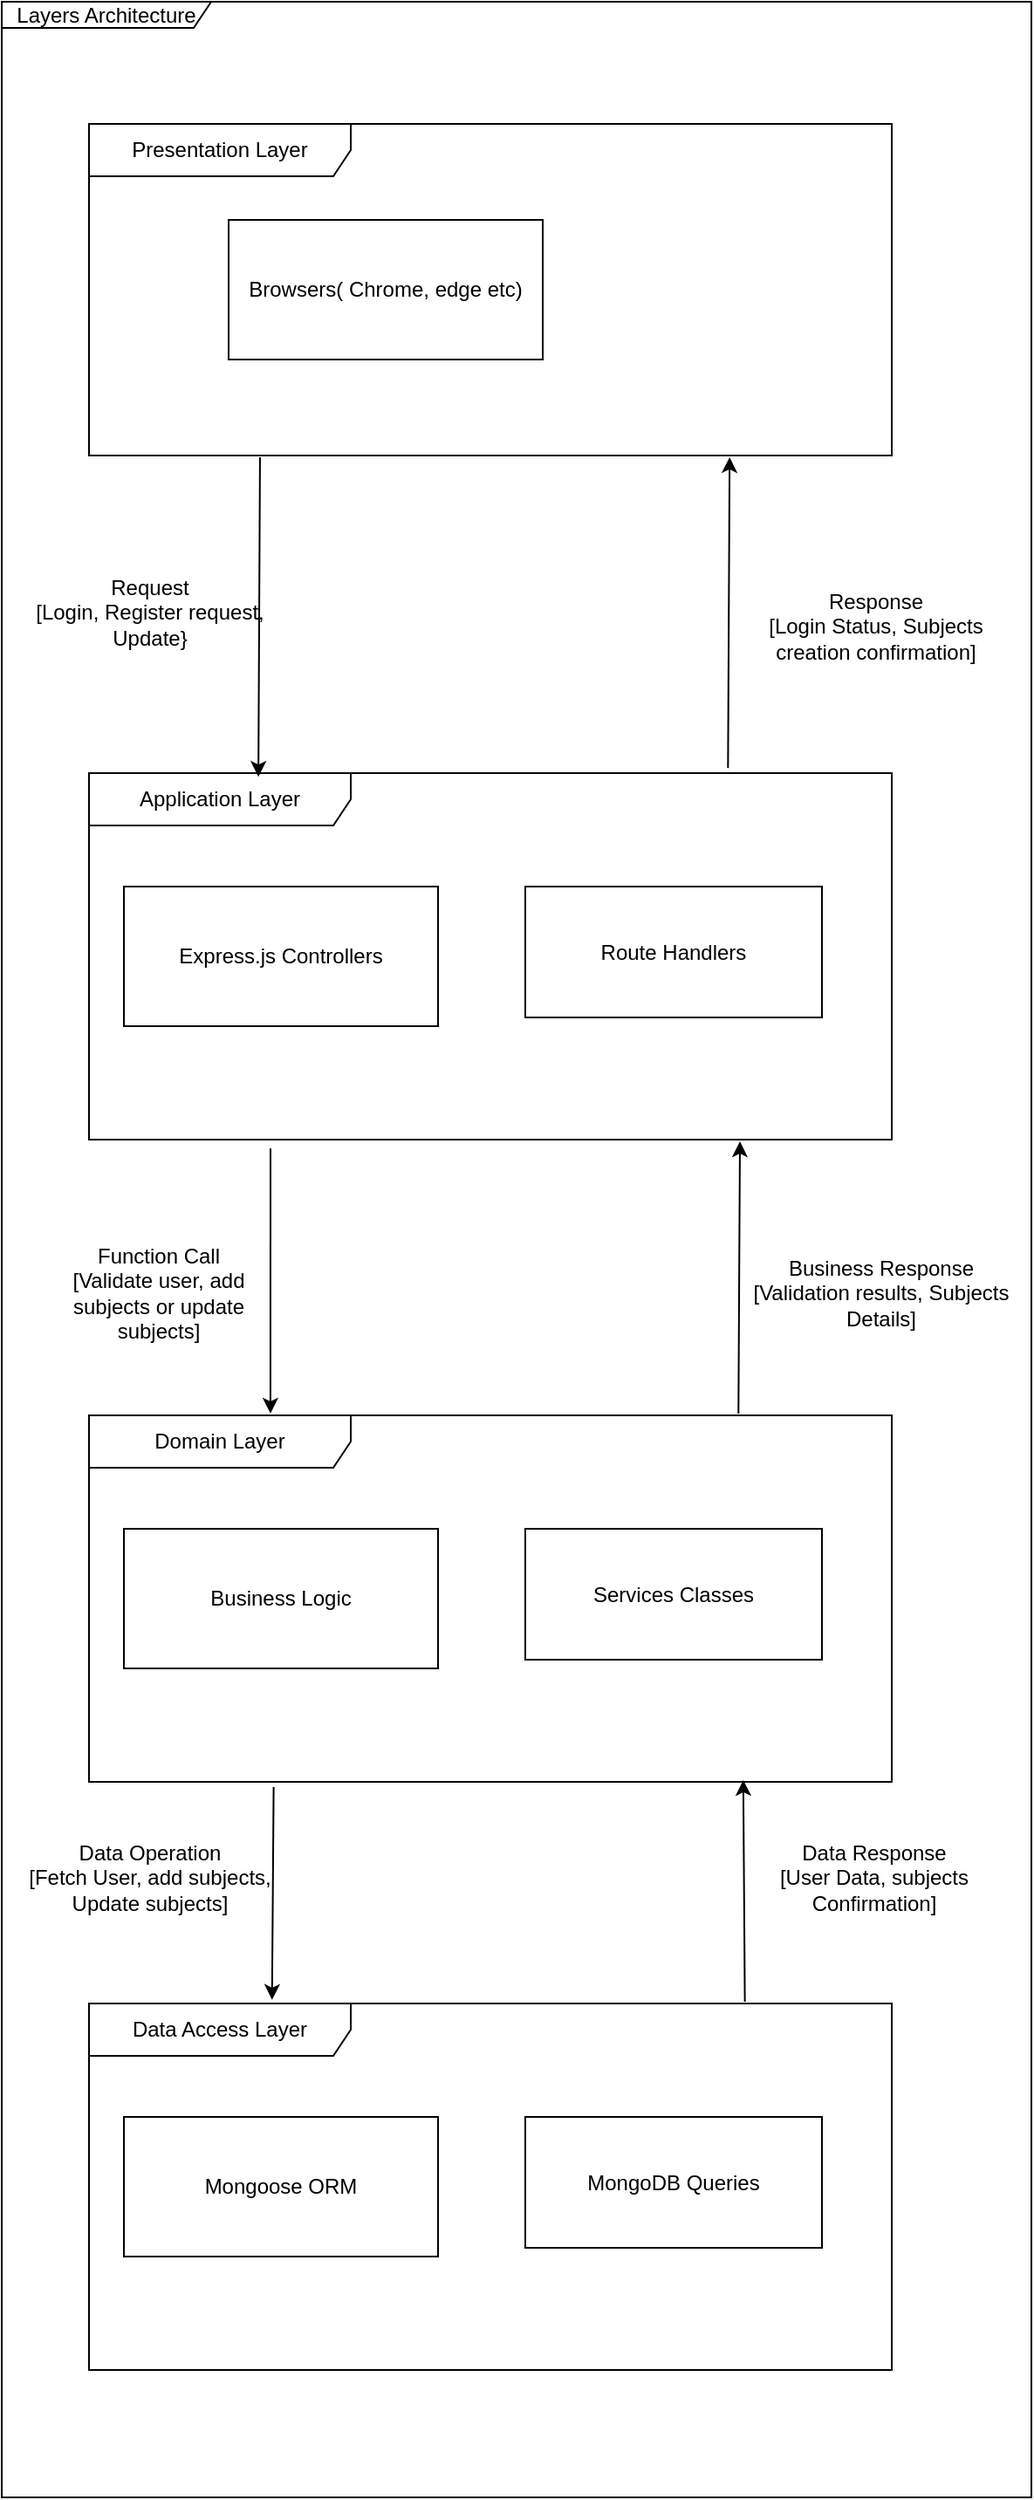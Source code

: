 <mxfile version="24.4.8" type="device">
  <diagram name="Page-1" id="88PmNZ_73Zcw6gePjUq-">
    <mxGraphModel dx="1386" dy="785" grid="1" gridSize="10" guides="1" tooltips="1" connect="1" arrows="1" fold="1" page="1" pageScale="1" pageWidth="827" pageHeight="1169" math="0" shadow="0">
      <root>
        <mxCell id="0" />
        <mxCell id="1" parent="0" />
        <mxCell id="VN4kIlZ4VXHRD1IU0BB2-1" value="Layers Architecture" style="shape=umlFrame;whiteSpace=wrap;html=1;pointerEvents=0;width=120;height=15;" parent="1" vertex="1">
          <mxGeometry x="30" y="40" width="590" height="1430" as="geometry" />
        </mxCell>
        <mxCell id="VN4kIlZ4VXHRD1IU0BB2-3" value="Presentation Layer" style="shape=umlFrame;whiteSpace=wrap;html=1;pointerEvents=0;width=150;height=30;" parent="1" vertex="1">
          <mxGeometry x="80" y="110" width="460" height="190" as="geometry" />
        </mxCell>
        <mxCell id="VN4kIlZ4VXHRD1IU0BB2-5" value="Application Layer" style="shape=umlFrame;whiteSpace=wrap;html=1;pointerEvents=0;width=150;height=30;" parent="1" vertex="1">
          <mxGeometry x="80" y="482" width="460" height="210" as="geometry" />
        </mxCell>
        <mxCell id="VN4kIlZ4VXHRD1IU0BB2-6" value="Route Handlers" style="html=1;whiteSpace=wrap;" parent="1" vertex="1">
          <mxGeometry x="330" y="547" width="170" height="75" as="geometry" />
        </mxCell>
        <mxCell id="VN4kIlZ4VXHRD1IU0BB2-11" value="Express.js Controllers" style="whiteSpace=wrap;html=1;align=center;" parent="1" vertex="1">
          <mxGeometry x="100" y="547" width="180" height="80" as="geometry" />
        </mxCell>
        <mxCell id="VN4kIlZ4VXHRD1IU0BB2-12" value="Domain Layer" style="shape=umlFrame;whiteSpace=wrap;html=1;pointerEvents=0;width=150;height=30;" parent="1" vertex="1">
          <mxGeometry x="80" y="850" width="460" height="210" as="geometry" />
        </mxCell>
        <mxCell id="VN4kIlZ4VXHRD1IU0BB2-13" value="Services Classes" style="html=1;whiteSpace=wrap;" parent="1" vertex="1">
          <mxGeometry x="330" y="915" width="170" height="75" as="geometry" />
        </mxCell>
        <mxCell id="VN4kIlZ4VXHRD1IU0BB2-14" value="Business Logic" style="whiteSpace=wrap;html=1;align=center;" parent="1" vertex="1">
          <mxGeometry x="100" y="915" width="180" height="80" as="geometry" />
        </mxCell>
        <mxCell id="VN4kIlZ4VXHRD1IU0BB2-15" value="Data Access Layer" style="shape=umlFrame;whiteSpace=wrap;html=1;pointerEvents=0;width=150;height=30;" parent="1" vertex="1">
          <mxGeometry x="80" y="1187" width="460" height="210" as="geometry" />
        </mxCell>
        <mxCell id="VN4kIlZ4VXHRD1IU0BB2-16" value="MongoDB Queries" style="html=1;whiteSpace=wrap;" parent="1" vertex="1">
          <mxGeometry x="330" y="1252" width="170" height="75" as="geometry" />
        </mxCell>
        <mxCell id="VN4kIlZ4VXHRD1IU0BB2-17" value="Mongoose ORM" style="whiteSpace=wrap;html=1;align=center;" parent="1" vertex="1">
          <mxGeometry x="100" y="1252" width="180" height="80" as="geometry" />
        </mxCell>
        <mxCell id="VN4kIlZ4VXHRD1IU0BB2-18" value="" style="endArrow=classic;html=1;rounded=0;exitX=0.23;exitY=1.014;exitDx=0;exitDy=0;exitPerimeter=0;entryX=0.228;entryY=-0.01;entryDx=0;entryDy=0;entryPerimeter=0;" parent="1" source="VN4kIlZ4VXHRD1IU0BB2-12" target="VN4kIlZ4VXHRD1IU0BB2-15" edge="1">
          <mxGeometry width="50" height="50" relative="1" as="geometry">
            <mxPoint x="320" y="1180" as="sourcePoint" />
            <mxPoint x="370" y="1130" as="targetPoint" />
          </mxGeometry>
        </mxCell>
        <mxCell id="VN4kIlZ4VXHRD1IU0BB2-20" value="Data Operation&lt;div&gt;[Fetch User, add subjects, Update subjects]&lt;/div&gt;" style="text;html=1;align=center;verticalAlign=middle;whiteSpace=wrap;rounded=0;" parent="1" vertex="1">
          <mxGeometry x="40" y="1100" width="150" height="30" as="geometry" />
        </mxCell>
        <mxCell id="VN4kIlZ4VXHRD1IU0BB2-21" value="" style="endArrow=classic;html=1;rounded=0;exitX=0.817;exitY=-0.005;exitDx=0;exitDy=0;exitPerimeter=0;entryX=0.815;entryY=0.995;entryDx=0;entryDy=0;entryPerimeter=0;" parent="1" source="VN4kIlZ4VXHRD1IU0BB2-15" target="VN4kIlZ4VXHRD1IU0BB2-12" edge="1">
          <mxGeometry width="50" height="50" relative="1" as="geometry">
            <mxPoint x="425" y="1060" as="sourcePoint" />
            <mxPoint x="424" y="1182" as="targetPoint" />
          </mxGeometry>
        </mxCell>
        <mxCell id="VN4kIlZ4VXHRD1IU0BB2-22" value="Data Response&lt;div&gt;[User Data, subjects Confirmation]&lt;/div&gt;" style="text;html=1;align=center;verticalAlign=middle;whiteSpace=wrap;rounded=0;" parent="1" vertex="1">
          <mxGeometry x="460" y="1100" width="140" height="30" as="geometry" />
        </mxCell>
        <mxCell id="VN4kIlZ4VXHRD1IU0BB2-23" value="" style="endArrow=classic;html=1;rounded=0;exitX=0.23;exitY=1.014;exitDx=0;exitDy=0;exitPerimeter=0;entryX=0.226;entryY=-0.005;entryDx=0;entryDy=0;entryPerimeter=0;" parent="1" target="VN4kIlZ4VXHRD1IU0BB2-12" edge="1">
          <mxGeometry width="50" height="50" relative="1" as="geometry">
            <mxPoint x="184" y="697" as="sourcePoint" />
            <mxPoint x="183" y="819" as="targetPoint" />
          </mxGeometry>
        </mxCell>
        <mxCell id="VN4kIlZ4VXHRD1IU0BB2-24" value="Function Call&lt;div&gt;[Validate user, add subjects or update subjects]&lt;/div&gt;" style="text;html=1;align=center;verticalAlign=middle;whiteSpace=wrap;rounded=0;" parent="1" vertex="1">
          <mxGeometry x="50" y="760" width="140" height="40" as="geometry" />
        </mxCell>
        <mxCell id="VN4kIlZ4VXHRD1IU0BB2-25" value="" style="endArrow=classic;html=1;rounded=0;exitX=0.809;exitY=-0.005;exitDx=0;exitDy=0;exitPerimeter=0;entryX=0.815;entryY=0.995;entryDx=0;entryDy=0;entryPerimeter=0;" parent="1" source="VN4kIlZ4VXHRD1IU0BB2-12" edge="1">
          <mxGeometry width="50" height="50" relative="1" as="geometry">
            <mxPoint x="454" y="820" as="sourcePoint" />
            <mxPoint x="453" y="693" as="targetPoint" />
          </mxGeometry>
        </mxCell>
        <mxCell id="VN4kIlZ4VXHRD1IU0BB2-26" value="Business Response&lt;div&gt;[Validation results, Subjects Details]&lt;/div&gt;" style="text;html=1;align=center;verticalAlign=middle;whiteSpace=wrap;rounded=0;" parent="1" vertex="1">
          <mxGeometry x="458" y="760" width="152" height="40" as="geometry" />
        </mxCell>
        <mxCell id="VN4kIlZ4VXHRD1IU0BB2-27" value="" style="endArrow=classic;html=1;rounded=0;exitX=0.213;exitY=1.005;exitDx=0;exitDy=0;exitPerimeter=0;entryX=0.211;entryY=0.01;entryDx=0;entryDy=0;entryPerimeter=0;" parent="1" source="VN4kIlZ4VXHRD1IU0BB2-3" target="VN4kIlZ4VXHRD1IU0BB2-5" edge="1">
          <mxGeometry width="50" height="50" relative="1" as="geometry">
            <mxPoint x="178" y="312" as="sourcePoint" />
            <mxPoint x="178" y="464" as="targetPoint" />
          </mxGeometry>
        </mxCell>
        <mxCell id="VN4kIlZ4VXHRD1IU0BB2-28" value="Request&lt;div&gt;[Login, Register request, Update}&lt;/div&gt;" style="text;html=1;align=center;verticalAlign=middle;whiteSpace=wrap;rounded=0;" parent="1" vertex="1">
          <mxGeometry x="40" y="367.5" width="150" height="45" as="geometry" />
        </mxCell>
        <mxCell id="VN4kIlZ4VXHRD1IU0BB2-29" value="" style="endArrow=classic;html=1;rounded=0;exitX=0.796;exitY=-0.014;exitDx=0;exitDy=0;exitPerimeter=0;entryX=0.798;entryY=1.005;entryDx=0;entryDy=0;entryPerimeter=0;" parent="1" source="VN4kIlZ4VXHRD1IU0BB2-5" target="VN4kIlZ4VXHRD1IU0BB2-3" edge="1">
          <mxGeometry width="50" height="50" relative="1" as="geometry">
            <mxPoint x="446" y="464" as="sourcePoint" />
            <mxPoint x="447" y="308" as="targetPoint" />
          </mxGeometry>
        </mxCell>
        <mxCell id="VN4kIlZ4VXHRD1IU0BB2-30" value="Response&lt;div&gt;[Login Status, Subjects creation confirmation]&lt;/div&gt;" style="text;html=1;align=center;verticalAlign=middle;whiteSpace=wrap;rounded=0;" parent="1" vertex="1">
          <mxGeometry x="452" y="375" width="158" height="45" as="geometry" />
        </mxCell>
        <mxCell id="wJc2Td3C9aL2HPZq4IOI-1" value="Browsers( Chrome, edge etc)" style="whiteSpace=wrap;html=1;align=center;" vertex="1" parent="1">
          <mxGeometry x="160" y="165" width="180" height="80" as="geometry" />
        </mxCell>
      </root>
    </mxGraphModel>
  </diagram>
</mxfile>
